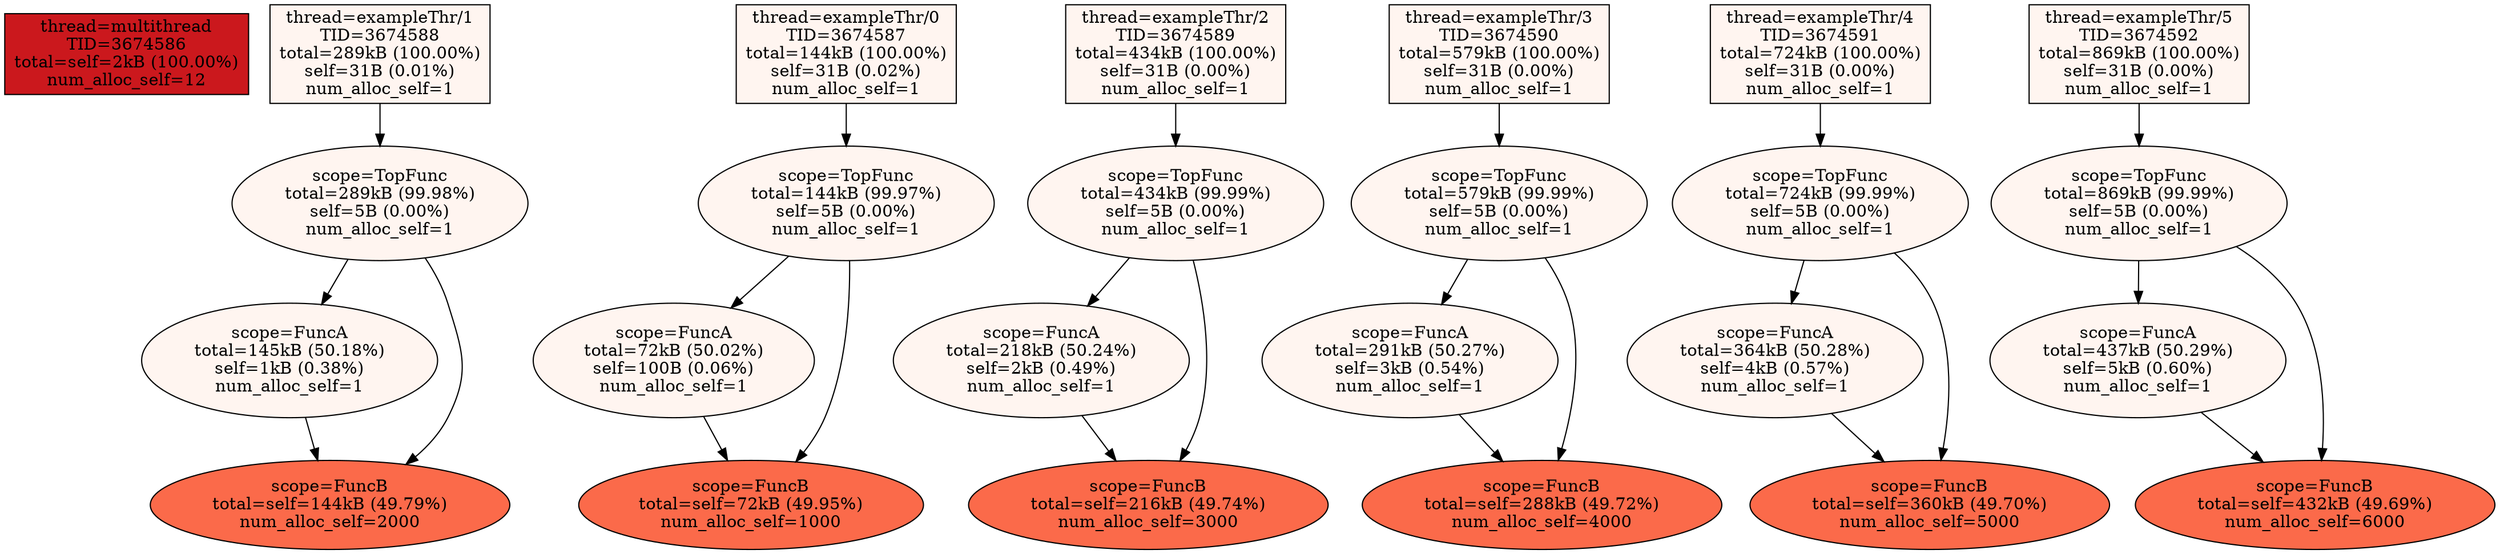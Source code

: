 digraph MallocTree {
node [colorscheme=reds9 style=filled]
"3674586_multithread" [label="thread=multithread\nTID=3674586\ntotal=self=2kB (100.00%)\nnum_alloc_self=12" shape=box fillcolor=7]

"3674588_exampleThr/1" [label="thread=exampleThr/1\nTID=3674588\ntotal=289kB (100.00%)\nself=31B (0.01%)\nnum_alloc_self=1" shape=box fillcolor=1]
"3674588_exampleThr/1" -> "3674588_TopFunc"
"3674588_TopFunc" [label="scope=TopFunc\ntotal=289kB (99.98%)\nself=5B (0.00%)\nnum_alloc_self=1" fillcolor=1]
"3674588_TopFunc" -> "3674588_FuncA"
"3674588_TopFunc" -> "3674588_FuncB"
"3674588_FuncA" [label="scope=FuncA\ntotal=145kB (50.18%)\nself=1kB (0.38%)\nnum_alloc_self=1" fillcolor=1]
"3674588_FuncA" -> "3674588_FuncB"
"3674588_FuncB" [label="scope=FuncB\ntotal=self=144kB (49.79%)\nnum_alloc_self=2000" fillcolor=5]
"3674588_FuncB" [label="scope=FuncB\ntotal=self=144kB (49.79%)\nnum_alloc_self=2000" fillcolor=5]

"3674587_exampleThr/0" [label="thread=exampleThr/0\nTID=3674587\ntotal=144kB (100.00%)\nself=31B (0.02%)\nnum_alloc_self=1" shape=box fillcolor=1]
"3674587_exampleThr/0" -> "3674587_TopFunc"
"3674587_TopFunc" [label="scope=TopFunc\ntotal=144kB (99.97%)\nself=5B (0.00%)\nnum_alloc_self=1" fillcolor=1]
"3674587_TopFunc" -> "3674587_FuncA"
"3674587_TopFunc" -> "3674587_FuncB"
"3674587_FuncA" [label="scope=FuncA\ntotal=72kB (50.02%)\nself=100B (0.06%)\nnum_alloc_self=1" fillcolor=1]
"3674587_FuncA" -> "3674587_FuncB"
"3674587_FuncB" [label="scope=FuncB\ntotal=self=72kB (49.95%)\nnum_alloc_self=1000" fillcolor=5]
"3674587_FuncB" [label="scope=FuncB\ntotal=self=72kB (49.95%)\nnum_alloc_self=1000" fillcolor=5]

"3674589_exampleThr/2" [label="thread=exampleThr/2\nTID=3674589\ntotal=434kB (100.00%)\nself=31B (0.00%)\nnum_alloc_self=1" shape=box fillcolor=1]
"3674589_exampleThr/2" -> "3674589_TopFunc"
"3674589_TopFunc" [label="scope=TopFunc\ntotal=434kB (99.99%)\nself=5B (0.00%)\nnum_alloc_self=1" fillcolor=1]
"3674589_TopFunc" -> "3674589_FuncA"
"3674589_TopFunc" -> "3674589_FuncB"
"3674589_FuncA" [label="scope=FuncA\ntotal=218kB (50.24%)\nself=2kB (0.49%)\nnum_alloc_self=1" fillcolor=1]
"3674589_FuncA" -> "3674589_FuncB"
"3674589_FuncB" [label="scope=FuncB\ntotal=self=216kB (49.74%)\nnum_alloc_self=3000" fillcolor=5]
"3674589_FuncB" [label="scope=FuncB\ntotal=self=216kB (49.74%)\nnum_alloc_self=3000" fillcolor=5]

"3674590_exampleThr/3" [label="thread=exampleThr/3\nTID=3674590\ntotal=579kB (100.00%)\nself=31B (0.00%)\nnum_alloc_self=1" shape=box fillcolor=1]
"3674590_exampleThr/3" -> "3674590_TopFunc"
"3674590_TopFunc" [label="scope=TopFunc\ntotal=579kB (99.99%)\nself=5B (0.00%)\nnum_alloc_self=1" fillcolor=1]
"3674590_TopFunc" -> "3674590_FuncA"
"3674590_TopFunc" -> "3674590_FuncB"
"3674590_FuncA" [label="scope=FuncA\ntotal=291kB (50.27%)\nself=3kB (0.54%)\nnum_alloc_self=1" fillcolor=1]
"3674590_FuncA" -> "3674590_FuncB"
"3674590_FuncB" [label="scope=FuncB\ntotal=self=288kB (49.72%)\nnum_alloc_self=4000" fillcolor=5]
"3674590_FuncB" [label="scope=FuncB\ntotal=self=288kB (49.72%)\nnum_alloc_self=4000" fillcolor=5]

"3674591_exampleThr/4" [label="thread=exampleThr/4\nTID=3674591\ntotal=724kB (100.00%)\nself=31B (0.00%)\nnum_alloc_self=1" shape=box fillcolor=1]
"3674591_exampleThr/4" -> "3674591_TopFunc"
"3674591_TopFunc" [label="scope=TopFunc\ntotal=724kB (99.99%)\nself=5B (0.00%)\nnum_alloc_self=1" fillcolor=1]
"3674591_TopFunc" -> "3674591_FuncA"
"3674591_TopFunc" -> "3674591_FuncB"
"3674591_FuncA" [label="scope=FuncA\ntotal=364kB (50.28%)\nself=4kB (0.57%)\nnum_alloc_self=1" fillcolor=1]
"3674591_FuncA" -> "3674591_FuncB"
"3674591_FuncB" [label="scope=FuncB\ntotal=self=360kB (49.70%)\nnum_alloc_self=5000" fillcolor=5]
"3674591_FuncB" [label="scope=FuncB\ntotal=self=360kB (49.70%)\nnum_alloc_self=5000" fillcolor=5]

"3674592_exampleThr/5" [label="thread=exampleThr/5\nTID=3674592\ntotal=869kB (100.00%)\nself=31B (0.00%)\nnum_alloc_self=1" shape=box fillcolor=1]
"3674592_exampleThr/5" -> "3674592_TopFunc"
"3674592_TopFunc" [label="scope=TopFunc\ntotal=869kB (99.99%)\nself=5B (0.00%)\nnum_alloc_self=1" fillcolor=1]
"3674592_TopFunc" -> "3674592_FuncA"
"3674592_TopFunc" -> "3674592_FuncB"
"3674592_FuncA" [label="scope=FuncA\ntotal=437kB (50.29%)\nself=5kB (0.60%)\nnum_alloc_self=1" fillcolor=1]
"3674592_FuncA" -> "3674592_FuncB"
"3674592_FuncB" [label="scope=FuncB\ntotal=self=432kB (49.69%)\nnum_alloc_self=6000" fillcolor=5]
"3674592_FuncB" [label="scope=FuncB\ntotal=self=432kB (49.69%)\nnum_alloc_self=6000" fillcolor=5]

}
digraph MallocTree_globals {
"__before_init_node__" [label="Memory Allocated\nBefore MallocTag Init\n72kB"]
"__malloctag_self_memory__" [label="Memory Allocated\nBy MallocTag itself\n387kB"]
}
